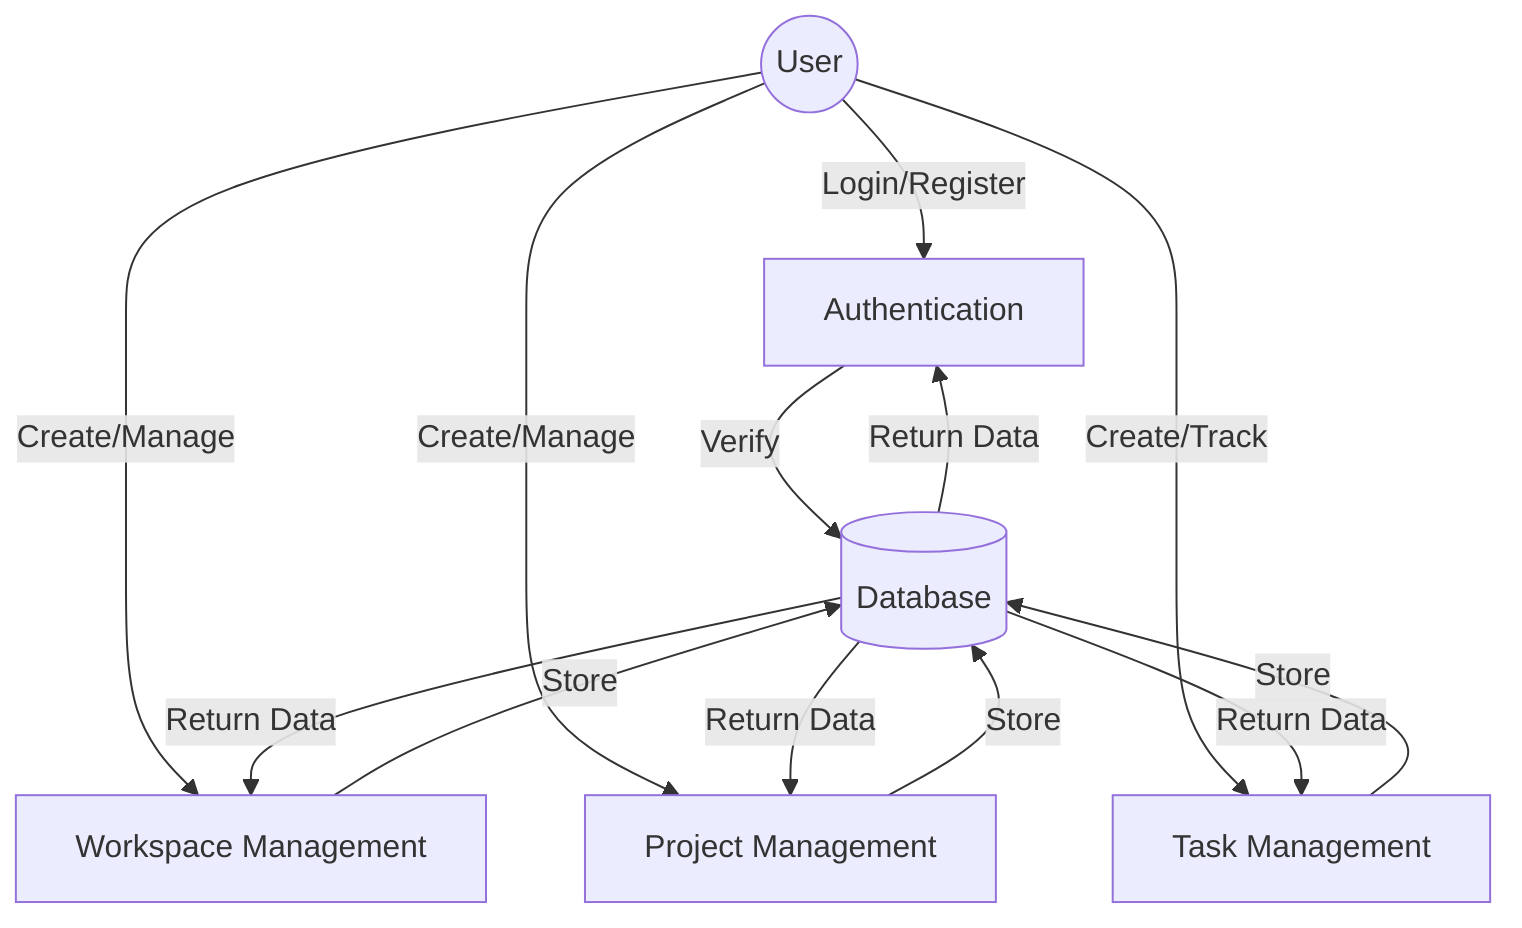 graph TD
    User((User))
    Auth[Authentication]
    WM[Workspace Management]
    PM[Project Management]
    TM[Task Management]
    DB[(Database)]

    User -->|Login/Register| Auth
    Auth -->|Verify| DB
    User -->|Create/Manage| WM
    WM -->|Store| DB
    User -->|Create/Manage| PM
    PM -->|Store| DB
    User -->|Create/Track| TM
    TM -->|Store| DB
    DB -->|Return Data| Auth
    DB -->|Return Data| WM
    DB -->|Return Data| PM
    DB -->|Return Data| TM